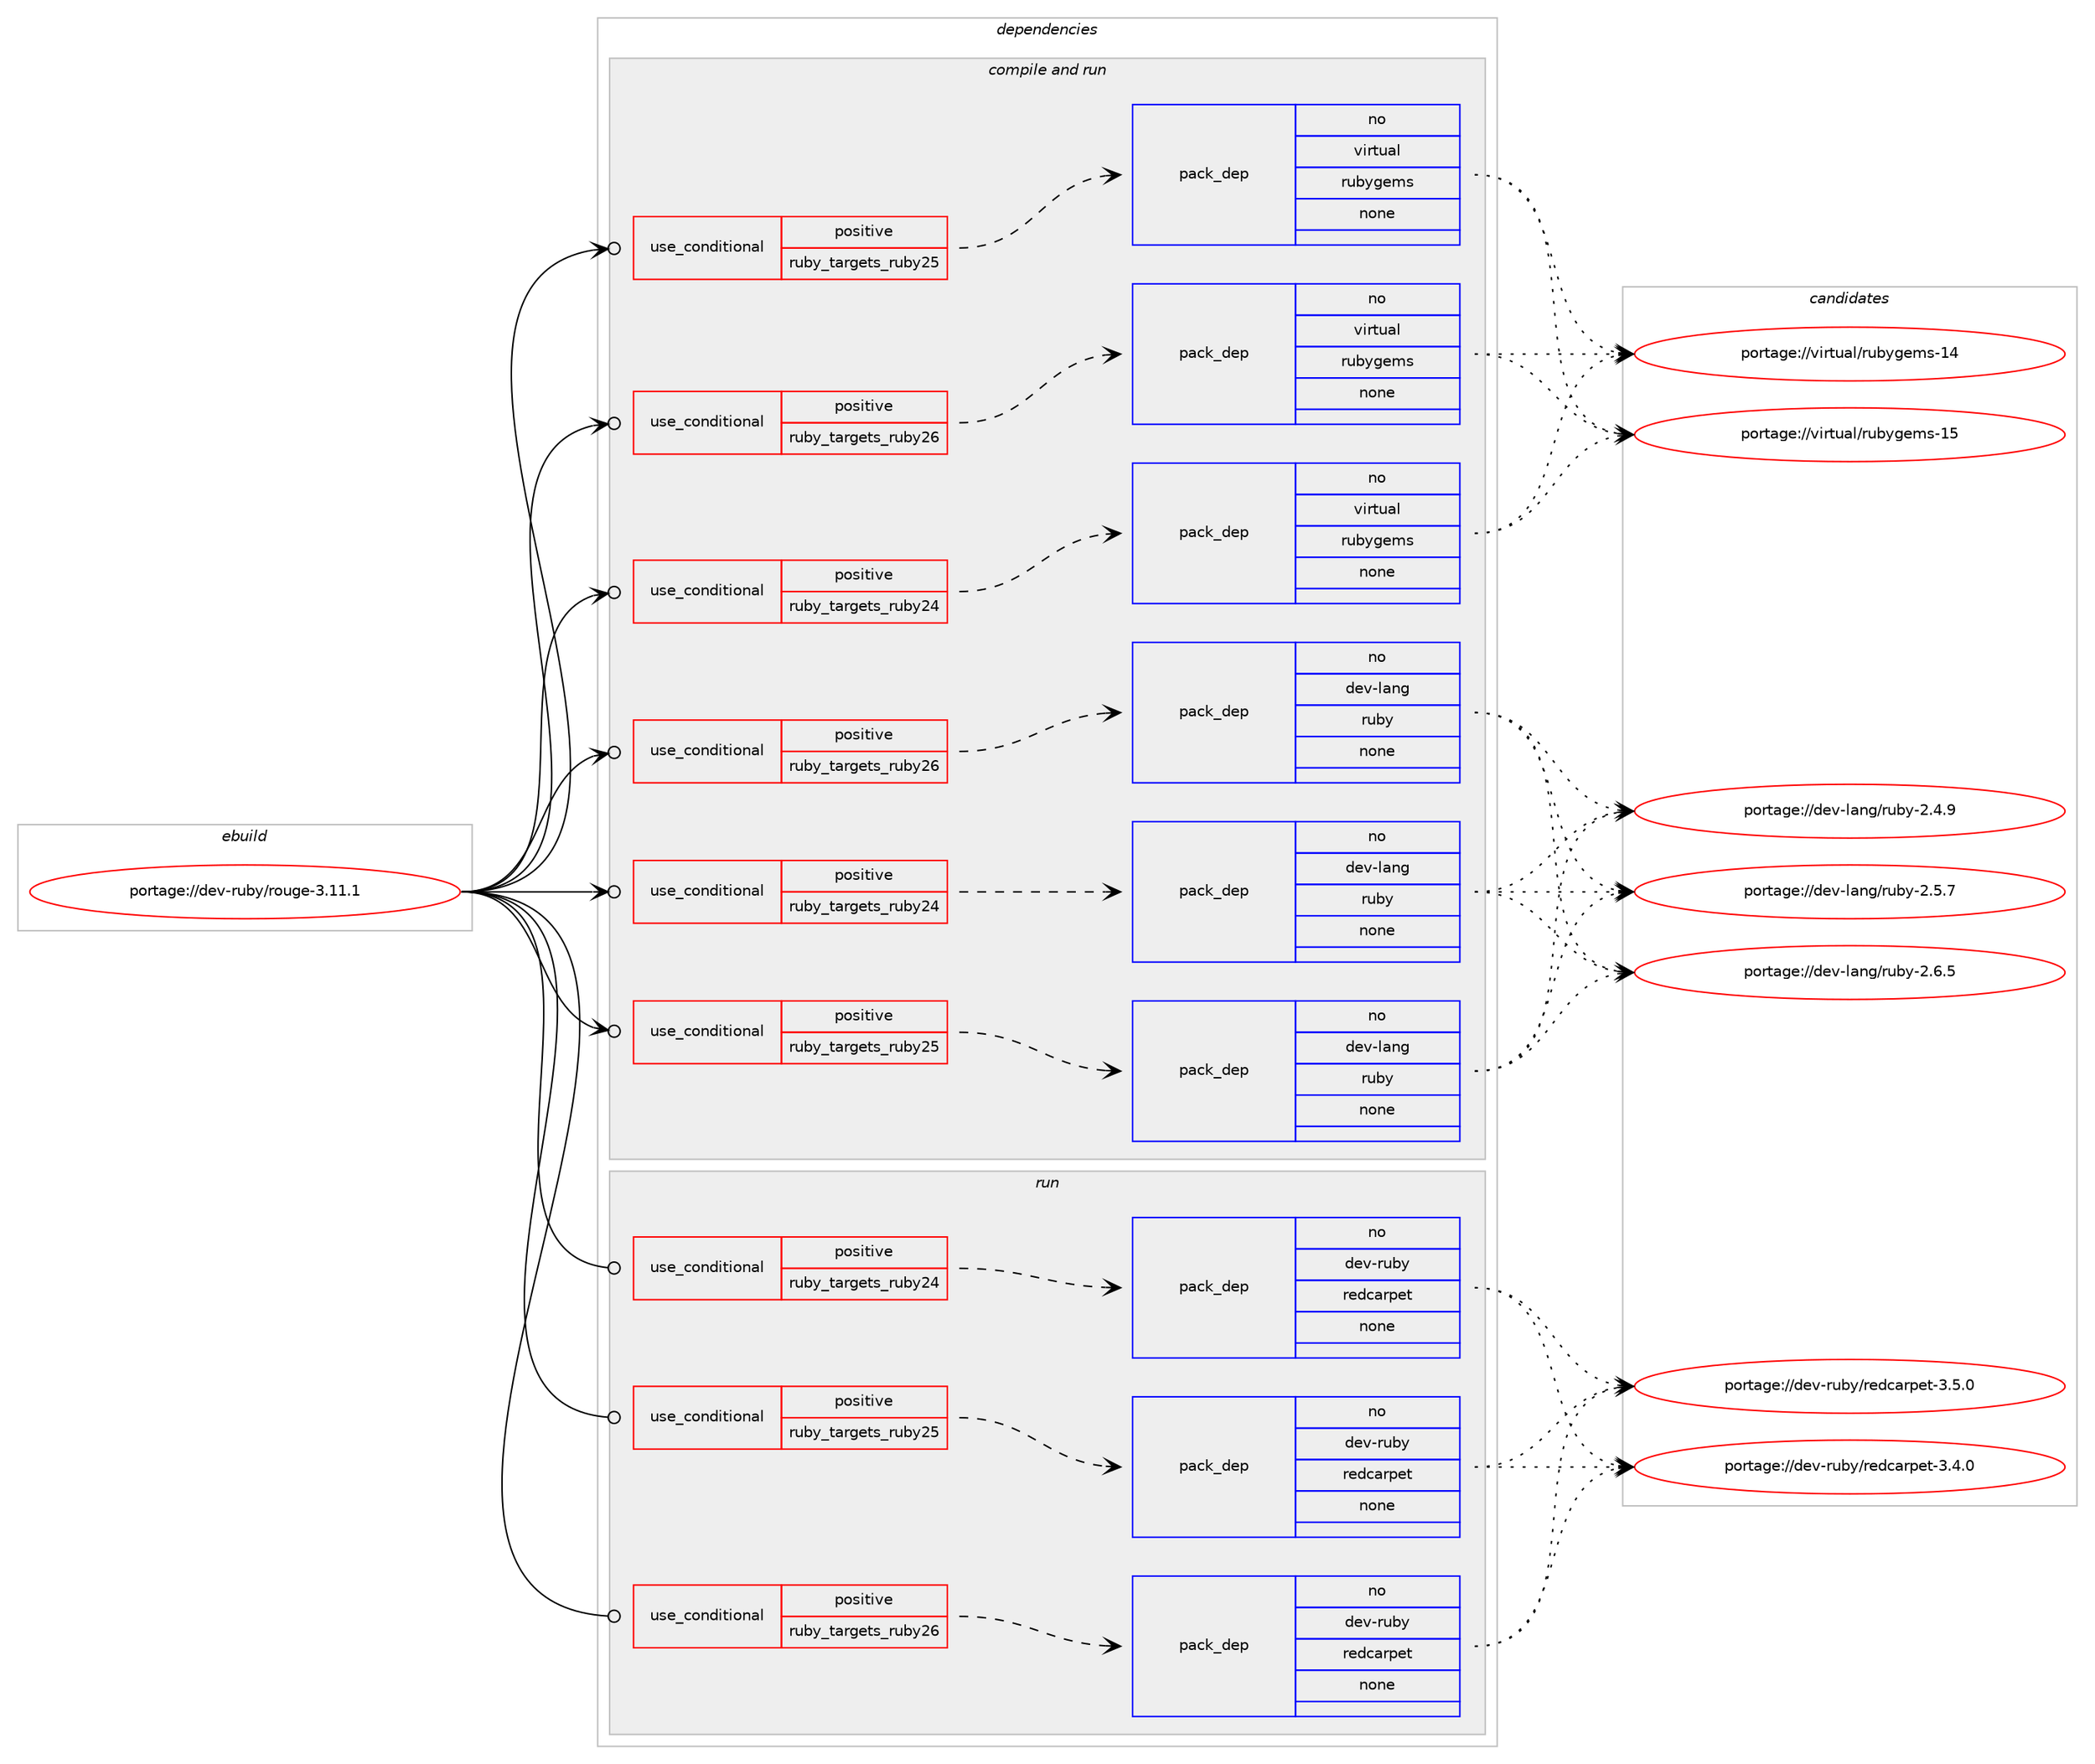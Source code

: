 digraph prolog {

# *************
# Graph options
# *************

newrank=true;
concentrate=true;
compound=true;
graph [rankdir=LR,fontname=Helvetica,fontsize=10,ranksep=1.5];#, ranksep=2.5, nodesep=0.2];
edge  [arrowhead=vee];
node  [fontname=Helvetica,fontsize=10];

# **********
# The ebuild
# **********

subgraph cluster_leftcol {
color=gray;
rank=same;
label=<<i>ebuild</i>>;
id [label="portage://dev-ruby/rouge-3.11.1", color=red, width=4, href="../dev-ruby/rouge-3.11.1.svg"];
}

# ****************
# The dependencies
# ****************

subgraph cluster_midcol {
color=gray;
label=<<i>dependencies</i>>;
subgraph cluster_compile {
fillcolor="#eeeeee";
style=filled;
label=<<i>compile</i>>;
}
subgraph cluster_compileandrun {
fillcolor="#eeeeee";
style=filled;
label=<<i>compile and run</i>>;
subgraph cond62279 {
dependency240657 [label=<<TABLE BORDER="0" CELLBORDER="1" CELLSPACING="0" CELLPADDING="4"><TR><TD ROWSPAN="3" CELLPADDING="10">use_conditional</TD></TR><TR><TD>positive</TD></TR><TR><TD>ruby_targets_ruby24</TD></TR></TABLE>>, shape=none, color=red];
subgraph pack174831 {
dependency240658 [label=<<TABLE BORDER="0" CELLBORDER="1" CELLSPACING="0" CELLPADDING="4" WIDTH="220"><TR><TD ROWSPAN="6" CELLPADDING="30">pack_dep</TD></TR><TR><TD WIDTH="110">no</TD></TR><TR><TD>dev-lang</TD></TR><TR><TD>ruby</TD></TR><TR><TD>none</TD></TR><TR><TD></TD></TR></TABLE>>, shape=none, color=blue];
}
dependency240657:e -> dependency240658:w [weight=20,style="dashed",arrowhead="vee"];
}
id:e -> dependency240657:w [weight=20,style="solid",arrowhead="odotvee"];
subgraph cond62280 {
dependency240659 [label=<<TABLE BORDER="0" CELLBORDER="1" CELLSPACING="0" CELLPADDING="4"><TR><TD ROWSPAN="3" CELLPADDING="10">use_conditional</TD></TR><TR><TD>positive</TD></TR><TR><TD>ruby_targets_ruby24</TD></TR></TABLE>>, shape=none, color=red];
subgraph pack174832 {
dependency240660 [label=<<TABLE BORDER="0" CELLBORDER="1" CELLSPACING="0" CELLPADDING="4" WIDTH="220"><TR><TD ROWSPAN="6" CELLPADDING="30">pack_dep</TD></TR><TR><TD WIDTH="110">no</TD></TR><TR><TD>virtual</TD></TR><TR><TD>rubygems</TD></TR><TR><TD>none</TD></TR><TR><TD></TD></TR></TABLE>>, shape=none, color=blue];
}
dependency240659:e -> dependency240660:w [weight=20,style="dashed",arrowhead="vee"];
}
id:e -> dependency240659:w [weight=20,style="solid",arrowhead="odotvee"];
subgraph cond62281 {
dependency240661 [label=<<TABLE BORDER="0" CELLBORDER="1" CELLSPACING="0" CELLPADDING="4"><TR><TD ROWSPAN="3" CELLPADDING="10">use_conditional</TD></TR><TR><TD>positive</TD></TR><TR><TD>ruby_targets_ruby25</TD></TR></TABLE>>, shape=none, color=red];
subgraph pack174833 {
dependency240662 [label=<<TABLE BORDER="0" CELLBORDER="1" CELLSPACING="0" CELLPADDING="4" WIDTH="220"><TR><TD ROWSPAN="6" CELLPADDING="30">pack_dep</TD></TR><TR><TD WIDTH="110">no</TD></TR><TR><TD>dev-lang</TD></TR><TR><TD>ruby</TD></TR><TR><TD>none</TD></TR><TR><TD></TD></TR></TABLE>>, shape=none, color=blue];
}
dependency240661:e -> dependency240662:w [weight=20,style="dashed",arrowhead="vee"];
}
id:e -> dependency240661:w [weight=20,style="solid",arrowhead="odotvee"];
subgraph cond62282 {
dependency240663 [label=<<TABLE BORDER="0" CELLBORDER="1" CELLSPACING="0" CELLPADDING="4"><TR><TD ROWSPAN="3" CELLPADDING="10">use_conditional</TD></TR><TR><TD>positive</TD></TR><TR><TD>ruby_targets_ruby25</TD></TR></TABLE>>, shape=none, color=red];
subgraph pack174834 {
dependency240664 [label=<<TABLE BORDER="0" CELLBORDER="1" CELLSPACING="0" CELLPADDING="4" WIDTH="220"><TR><TD ROWSPAN="6" CELLPADDING="30">pack_dep</TD></TR><TR><TD WIDTH="110">no</TD></TR><TR><TD>virtual</TD></TR><TR><TD>rubygems</TD></TR><TR><TD>none</TD></TR><TR><TD></TD></TR></TABLE>>, shape=none, color=blue];
}
dependency240663:e -> dependency240664:w [weight=20,style="dashed",arrowhead="vee"];
}
id:e -> dependency240663:w [weight=20,style="solid",arrowhead="odotvee"];
subgraph cond62283 {
dependency240665 [label=<<TABLE BORDER="0" CELLBORDER="1" CELLSPACING="0" CELLPADDING="4"><TR><TD ROWSPAN="3" CELLPADDING="10">use_conditional</TD></TR><TR><TD>positive</TD></TR><TR><TD>ruby_targets_ruby26</TD></TR></TABLE>>, shape=none, color=red];
subgraph pack174835 {
dependency240666 [label=<<TABLE BORDER="0" CELLBORDER="1" CELLSPACING="0" CELLPADDING="4" WIDTH="220"><TR><TD ROWSPAN="6" CELLPADDING="30">pack_dep</TD></TR><TR><TD WIDTH="110">no</TD></TR><TR><TD>dev-lang</TD></TR><TR><TD>ruby</TD></TR><TR><TD>none</TD></TR><TR><TD></TD></TR></TABLE>>, shape=none, color=blue];
}
dependency240665:e -> dependency240666:w [weight=20,style="dashed",arrowhead="vee"];
}
id:e -> dependency240665:w [weight=20,style="solid",arrowhead="odotvee"];
subgraph cond62284 {
dependency240667 [label=<<TABLE BORDER="0" CELLBORDER="1" CELLSPACING="0" CELLPADDING="4"><TR><TD ROWSPAN="3" CELLPADDING="10">use_conditional</TD></TR><TR><TD>positive</TD></TR><TR><TD>ruby_targets_ruby26</TD></TR></TABLE>>, shape=none, color=red];
subgraph pack174836 {
dependency240668 [label=<<TABLE BORDER="0" CELLBORDER="1" CELLSPACING="0" CELLPADDING="4" WIDTH="220"><TR><TD ROWSPAN="6" CELLPADDING="30">pack_dep</TD></TR><TR><TD WIDTH="110">no</TD></TR><TR><TD>virtual</TD></TR><TR><TD>rubygems</TD></TR><TR><TD>none</TD></TR><TR><TD></TD></TR></TABLE>>, shape=none, color=blue];
}
dependency240667:e -> dependency240668:w [weight=20,style="dashed",arrowhead="vee"];
}
id:e -> dependency240667:w [weight=20,style="solid",arrowhead="odotvee"];
}
subgraph cluster_run {
fillcolor="#eeeeee";
style=filled;
label=<<i>run</i>>;
subgraph cond62285 {
dependency240669 [label=<<TABLE BORDER="0" CELLBORDER="1" CELLSPACING="0" CELLPADDING="4"><TR><TD ROWSPAN="3" CELLPADDING="10">use_conditional</TD></TR><TR><TD>positive</TD></TR><TR><TD>ruby_targets_ruby24</TD></TR></TABLE>>, shape=none, color=red];
subgraph pack174837 {
dependency240670 [label=<<TABLE BORDER="0" CELLBORDER="1" CELLSPACING="0" CELLPADDING="4" WIDTH="220"><TR><TD ROWSPAN="6" CELLPADDING="30">pack_dep</TD></TR><TR><TD WIDTH="110">no</TD></TR><TR><TD>dev-ruby</TD></TR><TR><TD>redcarpet</TD></TR><TR><TD>none</TD></TR><TR><TD></TD></TR></TABLE>>, shape=none, color=blue];
}
dependency240669:e -> dependency240670:w [weight=20,style="dashed",arrowhead="vee"];
}
id:e -> dependency240669:w [weight=20,style="solid",arrowhead="odot"];
subgraph cond62286 {
dependency240671 [label=<<TABLE BORDER="0" CELLBORDER="1" CELLSPACING="0" CELLPADDING="4"><TR><TD ROWSPAN="3" CELLPADDING="10">use_conditional</TD></TR><TR><TD>positive</TD></TR><TR><TD>ruby_targets_ruby25</TD></TR></TABLE>>, shape=none, color=red];
subgraph pack174838 {
dependency240672 [label=<<TABLE BORDER="0" CELLBORDER="1" CELLSPACING="0" CELLPADDING="4" WIDTH="220"><TR><TD ROWSPAN="6" CELLPADDING="30">pack_dep</TD></TR><TR><TD WIDTH="110">no</TD></TR><TR><TD>dev-ruby</TD></TR><TR><TD>redcarpet</TD></TR><TR><TD>none</TD></TR><TR><TD></TD></TR></TABLE>>, shape=none, color=blue];
}
dependency240671:e -> dependency240672:w [weight=20,style="dashed",arrowhead="vee"];
}
id:e -> dependency240671:w [weight=20,style="solid",arrowhead="odot"];
subgraph cond62287 {
dependency240673 [label=<<TABLE BORDER="0" CELLBORDER="1" CELLSPACING="0" CELLPADDING="4"><TR><TD ROWSPAN="3" CELLPADDING="10">use_conditional</TD></TR><TR><TD>positive</TD></TR><TR><TD>ruby_targets_ruby26</TD></TR></TABLE>>, shape=none, color=red];
subgraph pack174839 {
dependency240674 [label=<<TABLE BORDER="0" CELLBORDER="1" CELLSPACING="0" CELLPADDING="4" WIDTH="220"><TR><TD ROWSPAN="6" CELLPADDING="30">pack_dep</TD></TR><TR><TD WIDTH="110">no</TD></TR><TR><TD>dev-ruby</TD></TR><TR><TD>redcarpet</TD></TR><TR><TD>none</TD></TR><TR><TD></TD></TR></TABLE>>, shape=none, color=blue];
}
dependency240673:e -> dependency240674:w [weight=20,style="dashed",arrowhead="vee"];
}
id:e -> dependency240673:w [weight=20,style="solid",arrowhead="odot"];
}
}

# **************
# The candidates
# **************

subgraph cluster_choices {
rank=same;
color=gray;
label=<<i>candidates</i>>;

subgraph choice174831 {
color=black;
nodesep=1;
choiceportage10010111845108971101034711411798121455046524657 [label="portage://dev-lang/ruby-2.4.9", color=red, width=4,href="../dev-lang/ruby-2.4.9.svg"];
choiceportage10010111845108971101034711411798121455046534655 [label="portage://dev-lang/ruby-2.5.7", color=red, width=4,href="../dev-lang/ruby-2.5.7.svg"];
choiceportage10010111845108971101034711411798121455046544653 [label="portage://dev-lang/ruby-2.6.5", color=red, width=4,href="../dev-lang/ruby-2.6.5.svg"];
dependency240658:e -> choiceportage10010111845108971101034711411798121455046524657:w [style=dotted,weight="100"];
dependency240658:e -> choiceportage10010111845108971101034711411798121455046534655:w [style=dotted,weight="100"];
dependency240658:e -> choiceportage10010111845108971101034711411798121455046544653:w [style=dotted,weight="100"];
}
subgraph choice174832 {
color=black;
nodesep=1;
choiceportage118105114116117971084711411798121103101109115454952 [label="portage://virtual/rubygems-14", color=red, width=4,href="../virtual/rubygems-14.svg"];
choiceportage118105114116117971084711411798121103101109115454953 [label="portage://virtual/rubygems-15", color=red, width=4,href="../virtual/rubygems-15.svg"];
dependency240660:e -> choiceportage118105114116117971084711411798121103101109115454952:w [style=dotted,weight="100"];
dependency240660:e -> choiceportage118105114116117971084711411798121103101109115454953:w [style=dotted,weight="100"];
}
subgraph choice174833 {
color=black;
nodesep=1;
choiceportage10010111845108971101034711411798121455046524657 [label="portage://dev-lang/ruby-2.4.9", color=red, width=4,href="../dev-lang/ruby-2.4.9.svg"];
choiceportage10010111845108971101034711411798121455046534655 [label="portage://dev-lang/ruby-2.5.7", color=red, width=4,href="../dev-lang/ruby-2.5.7.svg"];
choiceportage10010111845108971101034711411798121455046544653 [label="portage://dev-lang/ruby-2.6.5", color=red, width=4,href="../dev-lang/ruby-2.6.5.svg"];
dependency240662:e -> choiceportage10010111845108971101034711411798121455046524657:w [style=dotted,weight="100"];
dependency240662:e -> choiceportage10010111845108971101034711411798121455046534655:w [style=dotted,weight="100"];
dependency240662:e -> choiceportage10010111845108971101034711411798121455046544653:w [style=dotted,weight="100"];
}
subgraph choice174834 {
color=black;
nodesep=1;
choiceportage118105114116117971084711411798121103101109115454952 [label="portage://virtual/rubygems-14", color=red, width=4,href="../virtual/rubygems-14.svg"];
choiceportage118105114116117971084711411798121103101109115454953 [label="portage://virtual/rubygems-15", color=red, width=4,href="../virtual/rubygems-15.svg"];
dependency240664:e -> choiceportage118105114116117971084711411798121103101109115454952:w [style=dotted,weight="100"];
dependency240664:e -> choiceportage118105114116117971084711411798121103101109115454953:w [style=dotted,weight="100"];
}
subgraph choice174835 {
color=black;
nodesep=1;
choiceportage10010111845108971101034711411798121455046524657 [label="portage://dev-lang/ruby-2.4.9", color=red, width=4,href="../dev-lang/ruby-2.4.9.svg"];
choiceportage10010111845108971101034711411798121455046534655 [label="portage://dev-lang/ruby-2.5.7", color=red, width=4,href="../dev-lang/ruby-2.5.7.svg"];
choiceportage10010111845108971101034711411798121455046544653 [label="portage://dev-lang/ruby-2.6.5", color=red, width=4,href="../dev-lang/ruby-2.6.5.svg"];
dependency240666:e -> choiceportage10010111845108971101034711411798121455046524657:w [style=dotted,weight="100"];
dependency240666:e -> choiceportage10010111845108971101034711411798121455046534655:w [style=dotted,weight="100"];
dependency240666:e -> choiceportage10010111845108971101034711411798121455046544653:w [style=dotted,weight="100"];
}
subgraph choice174836 {
color=black;
nodesep=1;
choiceportage118105114116117971084711411798121103101109115454952 [label="portage://virtual/rubygems-14", color=red, width=4,href="../virtual/rubygems-14.svg"];
choiceportage118105114116117971084711411798121103101109115454953 [label="portage://virtual/rubygems-15", color=red, width=4,href="../virtual/rubygems-15.svg"];
dependency240668:e -> choiceportage118105114116117971084711411798121103101109115454952:w [style=dotted,weight="100"];
dependency240668:e -> choiceportage118105114116117971084711411798121103101109115454953:w [style=dotted,weight="100"];
}
subgraph choice174837 {
color=black;
nodesep=1;
choiceportage1001011184511411798121471141011009997114112101116455146524648 [label="portage://dev-ruby/redcarpet-3.4.0", color=red, width=4,href="../dev-ruby/redcarpet-3.4.0.svg"];
choiceportage1001011184511411798121471141011009997114112101116455146534648 [label="portage://dev-ruby/redcarpet-3.5.0", color=red, width=4,href="../dev-ruby/redcarpet-3.5.0.svg"];
dependency240670:e -> choiceportage1001011184511411798121471141011009997114112101116455146524648:w [style=dotted,weight="100"];
dependency240670:e -> choiceportage1001011184511411798121471141011009997114112101116455146534648:w [style=dotted,weight="100"];
}
subgraph choice174838 {
color=black;
nodesep=1;
choiceportage1001011184511411798121471141011009997114112101116455146524648 [label="portage://dev-ruby/redcarpet-3.4.0", color=red, width=4,href="../dev-ruby/redcarpet-3.4.0.svg"];
choiceportage1001011184511411798121471141011009997114112101116455146534648 [label="portage://dev-ruby/redcarpet-3.5.0", color=red, width=4,href="../dev-ruby/redcarpet-3.5.0.svg"];
dependency240672:e -> choiceportage1001011184511411798121471141011009997114112101116455146524648:w [style=dotted,weight="100"];
dependency240672:e -> choiceportage1001011184511411798121471141011009997114112101116455146534648:w [style=dotted,weight="100"];
}
subgraph choice174839 {
color=black;
nodesep=1;
choiceportage1001011184511411798121471141011009997114112101116455146524648 [label="portage://dev-ruby/redcarpet-3.4.0", color=red, width=4,href="../dev-ruby/redcarpet-3.4.0.svg"];
choiceportage1001011184511411798121471141011009997114112101116455146534648 [label="portage://dev-ruby/redcarpet-3.5.0", color=red, width=4,href="../dev-ruby/redcarpet-3.5.0.svg"];
dependency240674:e -> choiceportage1001011184511411798121471141011009997114112101116455146524648:w [style=dotted,weight="100"];
dependency240674:e -> choiceportage1001011184511411798121471141011009997114112101116455146534648:w [style=dotted,weight="100"];
}
}

}
